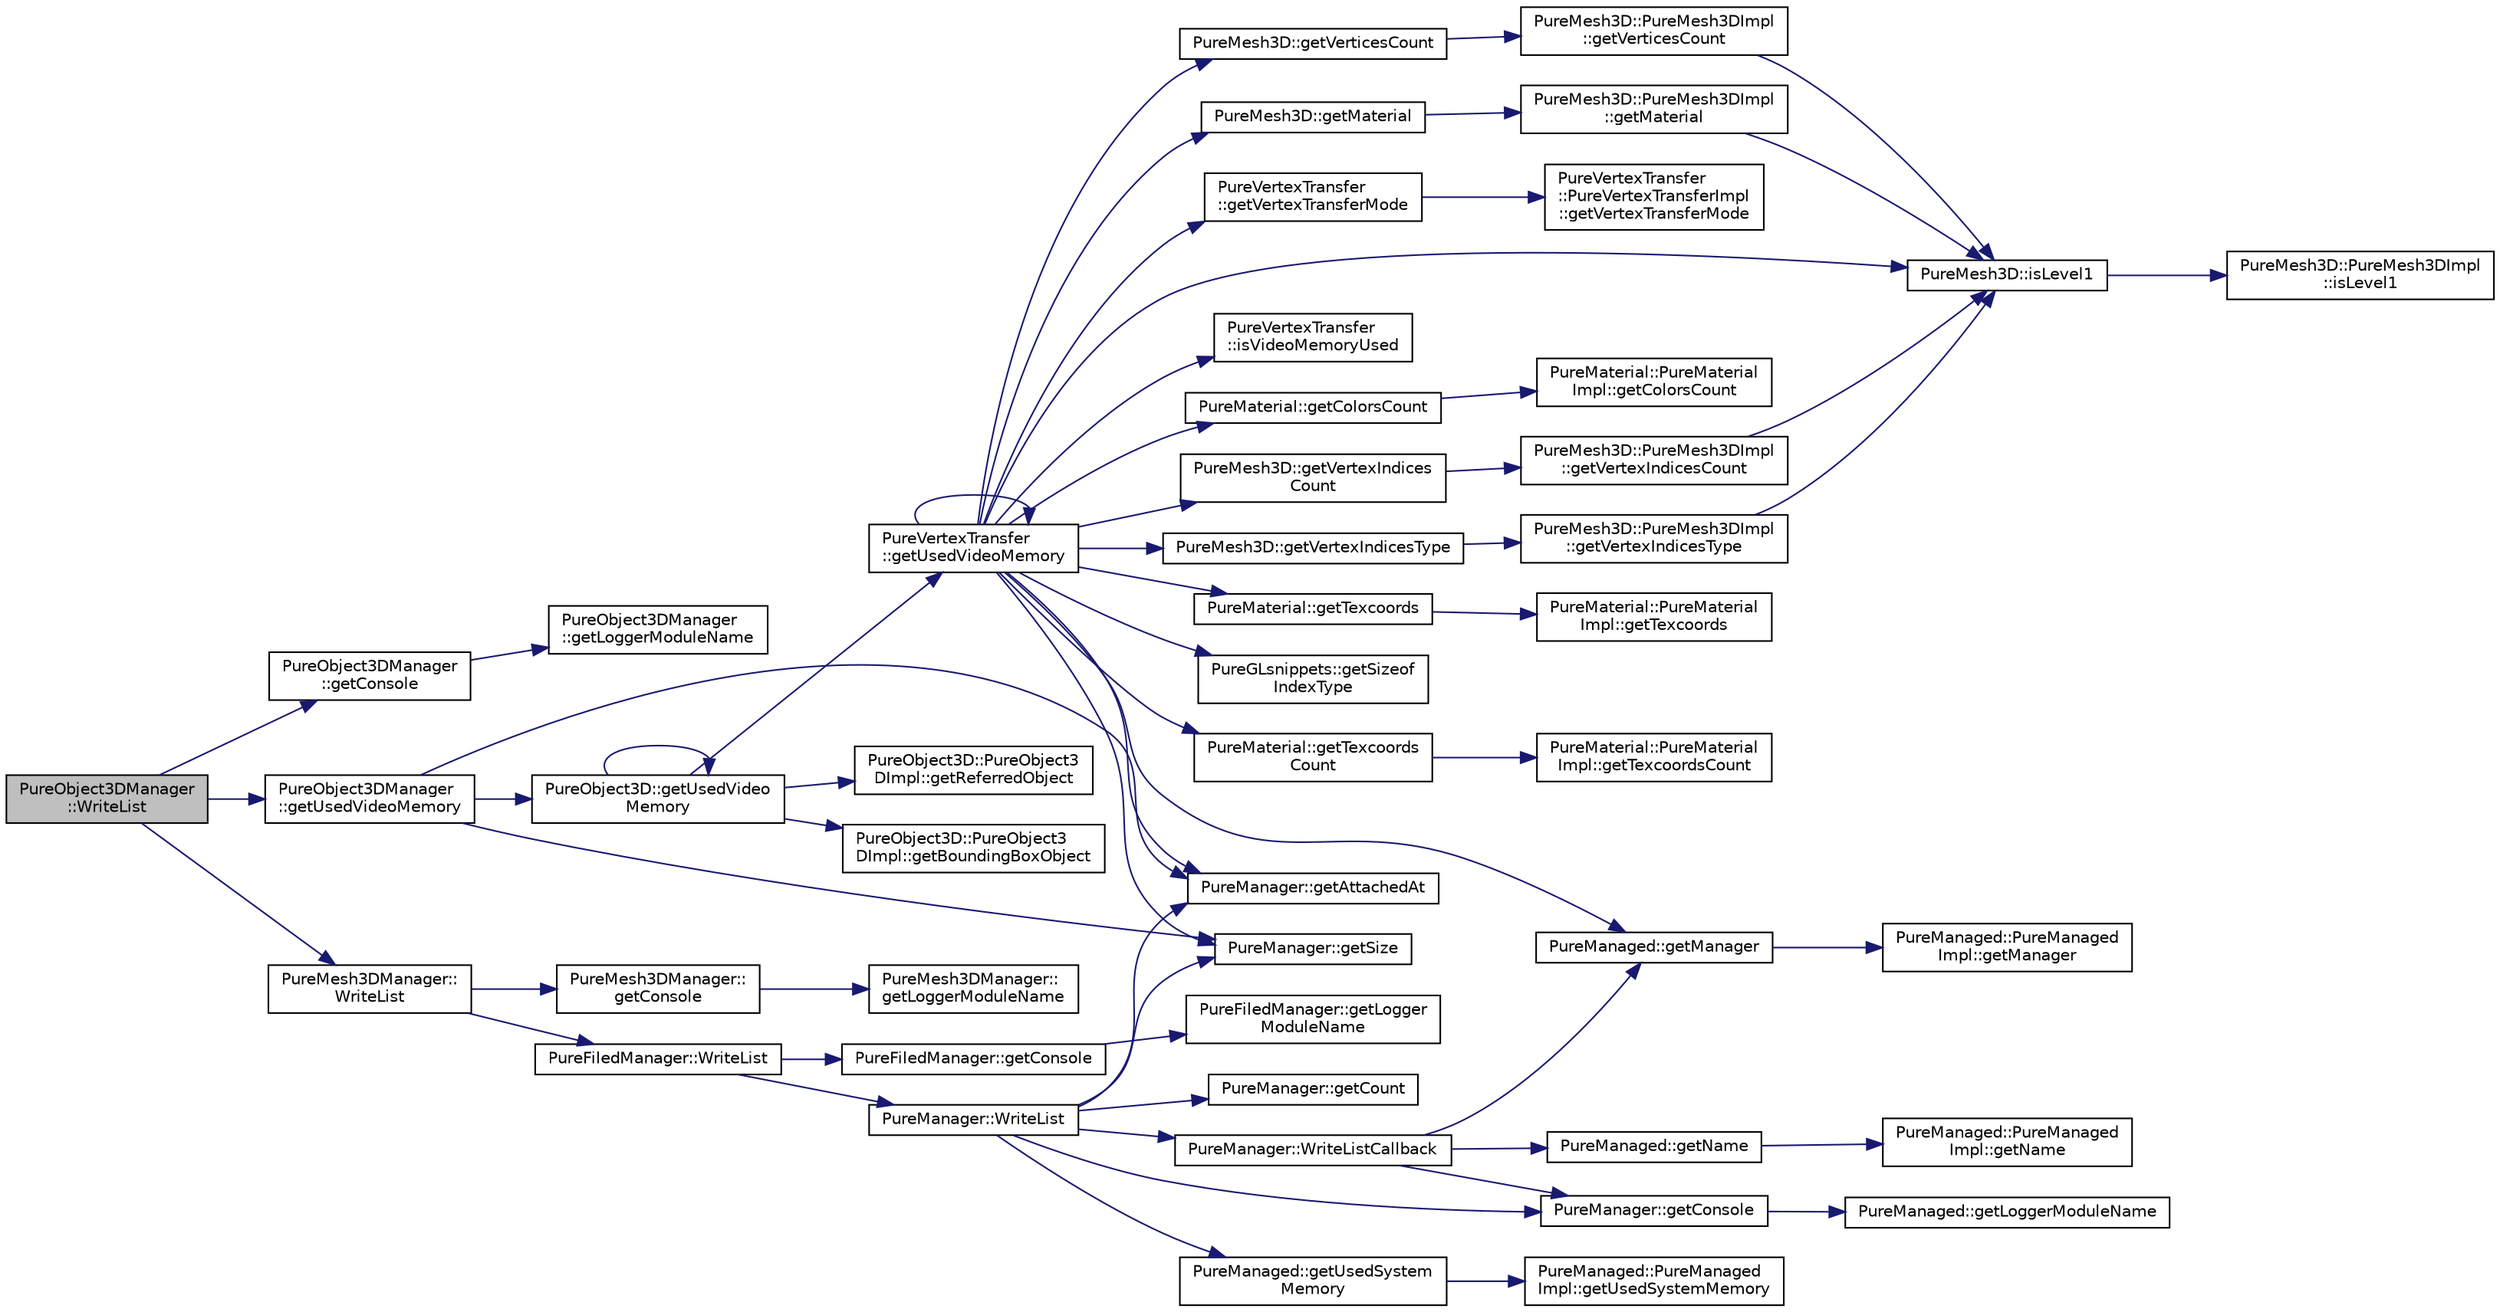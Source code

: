 digraph "PureObject3DManager::WriteList"
{
 // LATEX_PDF_SIZE
  edge [fontname="Helvetica",fontsize="10",labelfontname="Helvetica",labelfontsize="10"];
  node [fontname="Helvetica",fontsize="10",shape=record];
  rankdir="LR";
  Node1 [label="PureObject3DManager\l::WriteList",height=0.2,width=0.4,color="black", fillcolor="grey75", style="filled", fontcolor="black",tooltip="From PureMesh3DManager, adding logging vertex transfer and object data, including some occlusion quer..."];
  Node1 -> Node2 [color="midnightblue",fontsize="10",style="solid",fontname="Helvetica"];
  Node2 [label="PureObject3DManager\l::getConsole",height=0.2,width=0.4,color="black", fillcolor="white", style="filled",URL="$class_pure_object3_d_manager.html#afb94a1dfb3075ce854524df521449151",tooltip="Returns access to console preset with logger module name as this class."];
  Node2 -> Node3 [color="midnightblue",fontsize="10",style="solid",fontname="Helvetica"];
  Node3 [label="PureObject3DManager\l::getLoggerModuleName",height=0.2,width=0.4,color="black", fillcolor="white", style="filled",URL="$class_pure_object3_d_manager.html#a592db0634ee49d57ef17db4cdc07a3b7",tooltip="Returns the logger module name of this class."];
  Node1 -> Node4 [color="midnightblue",fontsize="10",style="solid",fontname="Helvetica"];
  Node4 [label="PureObject3DManager\l::getUsedVideoMemory",height=0.2,width=0.4,color="black", fillcolor="white", style="filled",URL="$class_pure_object3_d_manager.html#afa55c3c5b2eeaf37d9f8f9e730a0fe0d",tooltip="Gets the amount of allocated video memory for all objects owner by this manager."];
  Node4 -> Node5 [color="midnightblue",fontsize="10",style="solid",fontname="Helvetica"];
  Node5 [label="PureManager::getAttachedAt",height=0.2,width=0.4,color="black", fillcolor="white", style="filled",URL="$class_pure_manager.html#a9dc649f2708925167bec9d35c5cd1dac",tooltip="Gets the pointer to the managed at the given index."];
  Node4 -> Node6 [color="midnightblue",fontsize="10",style="solid",fontname="Helvetica"];
  Node6 [label="PureManager::getSize",height=0.2,width=0.4,color="black", fillcolor="white", style="filled",URL="$class_pure_manager.html#ab0e16425f31ab0363649bfacdecec94d",tooltip="Gets the number of allocated slots for managed objects; getSize() >= getCount()."];
  Node4 -> Node7 [color="midnightblue",fontsize="10",style="solid",fontname="Helvetica"];
  Node7 [label="PureObject3D::getUsedVideo\lMemory",height=0.2,width=0.4,color="black", fillcolor="white", style="filled",URL="$class_pure_object3_d.html#a5ade8572603164e7954987b22f764560",tooltip="Gets the amount of allocated video memory."];
  Node7 -> Node8 [color="midnightblue",fontsize="10",style="solid",fontname="Helvetica"];
  Node8 [label="PureObject3D::PureObject3\lDImpl::getBoundingBoxObject",height=0.2,width=0.4,color="black", fillcolor="white", style="filled",URL="$class_pure_object3_d_1_1_pure_object3_d_impl.html#a115f9aeb18e8796570c6ff232e6c59cf",tooltip=" "];
  Node7 -> Node9 [color="midnightblue",fontsize="10",style="solid",fontname="Helvetica"];
  Node9 [label="PureObject3D::PureObject3\lDImpl::getReferredObject",height=0.2,width=0.4,color="black", fillcolor="white", style="filled",URL="$class_pure_object3_d_1_1_pure_object3_d_impl.html#a40d9f6688f4f5c505ca45cb476c36eec",tooltip=" "];
  Node7 -> Node7 [color="midnightblue",fontsize="10",style="solid",fontname="Helvetica"];
  Node7 -> Node10 [color="midnightblue",fontsize="10",style="solid",fontname="Helvetica"];
  Node10 [label="PureVertexTransfer\l::getUsedVideoMemory",height=0.2,width=0.4,color="black", fillcolor="white", style="filled",URL="$class_pure_vertex_transfer.html#aec78156769eec9dd67388fe423d3b7ec",tooltip="Gets the amount of allocated video memory."];
  Node10 -> Node5 [color="midnightblue",fontsize="10",style="solid",fontname="Helvetica"];
  Node10 -> Node11 [color="midnightblue",fontsize="10",style="solid",fontname="Helvetica"];
  Node11 [label="PureMaterial::getColorsCount",height=0.2,width=0.4,color="black", fillcolor="white", style="filled",URL="$class_pure_material.html#a4d4ee8ec3453d5b7504356d8ec843d00",tooltip="Gets the number of colors on the specified level."];
  Node11 -> Node12 [color="midnightblue",fontsize="10",style="solid",fontname="Helvetica"];
  Node12 [label="PureMaterial::PureMaterial\lImpl::getColorsCount",height=0.2,width=0.4,color="black", fillcolor="white", style="filled",URL="$class_pure_material_1_1_pure_material_impl.html#a45f60899cbe5195a48bc5bc76fa67e63",tooltip=" "];
  Node10 -> Node13 [color="midnightblue",fontsize="10",style="solid",fontname="Helvetica"];
  Node13 [label="PureManaged::getManager",height=0.2,width=0.4,color="black", fillcolor="white", style="filled",URL="$class_pure_managed.html#abdbf454069faf3fd78488df29fe285a8",tooltip="Gets the manager of the managed."];
  Node13 -> Node14 [color="midnightblue",fontsize="10",style="solid",fontname="Helvetica"];
  Node14 [label="PureManaged::PureManaged\lImpl::getManager",height=0.2,width=0.4,color="black", fillcolor="white", style="filled",URL="$class_pure_managed_1_1_pure_managed_impl.html#a1af18a911778e18937830e8a6a884679",tooltip="Gets the manager of the managed."];
  Node10 -> Node15 [color="midnightblue",fontsize="10",style="solid",fontname="Helvetica"];
  Node15 [label="PureMesh3D::getMaterial",height=0.2,width=0.4,color="black", fillcolor="white", style="filled",URL="$class_pure_mesh3_d.html#a5a24f2851af802c62d43f211828302ce",tooltip="Gets the material."];
  Node15 -> Node16 [color="midnightblue",fontsize="10",style="solid",fontname="Helvetica"];
  Node16 [label="PureMesh3D::PureMesh3DImpl\l::getMaterial",height=0.2,width=0.4,color="black", fillcolor="white", style="filled",URL="$class_pure_mesh3_d_1_1_pure_mesh3_d_impl.html#aee17b7f49111f4bb38ae444338ae445f",tooltip=" "];
  Node16 -> Node17 [color="midnightblue",fontsize="10",style="solid",fontname="Helvetica"];
  Node17 [label="PureMesh3D::isLevel1",height=0.2,width=0.4,color="black", fillcolor="white", style="filled",URL="$class_pure_mesh3_d.html#a5994d09a83ab409a273eeffff3d6b105",tooltip="Tells if the mesh is a level-1 parent mesh."];
  Node17 -> Node18 [color="midnightblue",fontsize="10",style="solid",fontname="Helvetica"];
  Node18 [label="PureMesh3D::PureMesh3DImpl\l::isLevel1",height=0.2,width=0.4,color="black", fillcolor="white", style="filled",URL="$class_pure_mesh3_d_1_1_pure_mesh3_d_impl.html#affd18ce4e5530fc032f1eb2d5c03c689",tooltip=" "];
  Node10 -> Node6 [color="midnightblue",fontsize="10",style="solid",fontname="Helvetica"];
  Node10 -> Node19 [color="midnightblue",fontsize="10",style="solid",fontname="Helvetica"];
  Node19 [label="PureGLsnippets::getSizeof\lIndexType",height=0.2,width=0.4,color="black", fillcolor="white", style="filled",URL="$class_pure_g_lsnippets.html#a31230932d123f7cd4816e34c2062ead7",tooltip="Returns the size in Bytes of the given OpenGL index type."];
  Node10 -> Node20 [color="midnightblue",fontsize="10",style="solid",fontname="Helvetica"];
  Node20 [label="PureMaterial::getTexcoords",height=0.2,width=0.4,color="black", fillcolor="white", style="filled",URL="$class_pure_material.html#a09301364e08d4136111f69937028d4cc",tooltip="Gets the pointer to texture coordinates on the specified level."];
  Node20 -> Node21 [color="midnightblue",fontsize="10",style="solid",fontname="Helvetica"];
  Node21 [label="PureMaterial::PureMaterial\lImpl::getTexcoords",height=0.2,width=0.4,color="black", fillcolor="white", style="filled",URL="$class_pure_material_1_1_pure_material_impl.html#a958c61c05f731219766190283ef887c2",tooltip=" "];
  Node10 -> Node22 [color="midnightblue",fontsize="10",style="solid",fontname="Helvetica"];
  Node22 [label="PureMaterial::getTexcoords\lCount",height=0.2,width=0.4,color="black", fillcolor="white", style="filled",URL="$class_pure_material.html#a7dea49ee4b91a5a62ea6e6c514ce8351",tooltip="Gets the number of texture coordinates on the specified level."];
  Node22 -> Node23 [color="midnightblue",fontsize="10",style="solid",fontname="Helvetica"];
  Node23 [label="PureMaterial::PureMaterial\lImpl::getTexcoordsCount",height=0.2,width=0.4,color="black", fillcolor="white", style="filled",URL="$class_pure_material_1_1_pure_material_impl.html#ad40d8bfdede9042db146fbf855b26867",tooltip=" "];
  Node10 -> Node10 [color="midnightblue",fontsize="10",style="solid",fontname="Helvetica"];
  Node10 -> Node24 [color="midnightblue",fontsize="10",style="solid",fontname="Helvetica"];
  Node24 [label="PureMesh3D::getVertexIndices\lCount",height=0.2,width=0.4,color="black", fillcolor="white", style="filled",URL="$class_pure_mesh3_d.html#a93642a1526f1150a42da2d968a3950ae",tooltip="Gets the number of total vertex indices."];
  Node24 -> Node25 [color="midnightblue",fontsize="10",style="solid",fontname="Helvetica"];
  Node25 [label="PureMesh3D::PureMesh3DImpl\l::getVertexIndicesCount",height=0.2,width=0.4,color="black", fillcolor="white", style="filled",URL="$class_pure_mesh3_d_1_1_pure_mesh3_d_impl.html#a889e15de6b6c046fbe987b4d3a2d8655",tooltip=" "];
  Node25 -> Node17 [color="midnightblue",fontsize="10",style="solid",fontname="Helvetica"];
  Node10 -> Node26 [color="midnightblue",fontsize="10",style="solid",fontname="Helvetica"];
  Node26 [label="PureMesh3D::getVertexIndicesType",height=0.2,width=0.4,color="black", fillcolor="white", style="filled",URL="$class_pure_mesh3_d.html#a0512bc3059993032c5101125854dc4c1",tooltip="Gets the type of the indices."];
  Node26 -> Node27 [color="midnightblue",fontsize="10",style="solid",fontname="Helvetica"];
  Node27 [label="PureMesh3D::PureMesh3DImpl\l::getVertexIndicesType",height=0.2,width=0.4,color="black", fillcolor="white", style="filled",URL="$class_pure_mesh3_d_1_1_pure_mesh3_d_impl.html#a3d7a7fcf2926ecb86ff1fe31ab61c1da",tooltip=" "];
  Node27 -> Node17 [color="midnightblue",fontsize="10",style="solid",fontname="Helvetica"];
  Node10 -> Node28 [color="midnightblue",fontsize="10",style="solid",fontname="Helvetica"];
  Node28 [label="PureVertexTransfer\l::getVertexTransferMode",height=0.2,width=0.4,color="black", fillcolor="white", style="filled",URL="$class_pure_vertex_transfer.html#ac8d8a6a5d03525627a3a70e3985b5f76",tooltip="Gets vertex transfer mode."];
  Node28 -> Node29 [color="midnightblue",fontsize="10",style="solid",fontname="Helvetica"];
  Node29 [label="PureVertexTransfer\l::PureVertexTransferImpl\l::getVertexTransferMode",height=0.2,width=0.4,color="black", fillcolor="white", style="filled",URL="$class_pure_vertex_transfer_1_1_pure_vertex_transfer_impl.html#a666e2912bce208573b0e0ede5b22e7be",tooltip=" "];
  Node10 -> Node30 [color="midnightblue",fontsize="10",style="solid",fontname="Helvetica"];
  Node30 [label="PureMesh3D::getVerticesCount",height=0.2,width=0.4,color="black", fillcolor="white", style="filled",URL="$class_pure_mesh3_d.html#ae5fc700fc0e53e323551bb0747f3cbb5",tooltip="Gets the number of total vertices."];
  Node30 -> Node31 [color="midnightblue",fontsize="10",style="solid",fontname="Helvetica"];
  Node31 [label="PureMesh3D::PureMesh3DImpl\l::getVerticesCount",height=0.2,width=0.4,color="black", fillcolor="white", style="filled",URL="$class_pure_mesh3_d_1_1_pure_mesh3_d_impl.html#a5e9d6336de9ebb0cf3fbdde156180769",tooltip=" "];
  Node31 -> Node17 [color="midnightblue",fontsize="10",style="solid",fontname="Helvetica"];
  Node10 -> Node17 [color="midnightblue",fontsize="10",style="solid",fontname="Helvetica"];
  Node10 -> Node32 [color="midnightblue",fontsize="10",style="solid",fontname="Helvetica"];
  Node32 [label="PureVertexTransfer\l::isVideoMemoryUsed",height=0.2,width=0.4,color="black", fillcolor="white", style="filled",URL="$class_pure_vertex_transfer.html#a41764057c3febba1dfb0a7cd5a8d67f4",tooltip="Tells whether the given Vertex Transfer Mode uses VRAM."];
  Node1 -> Node33 [color="midnightblue",fontsize="10",style="solid",fontname="Helvetica"];
  Node33 [label="PureMesh3DManager::\lWriteList",height=0.2,width=0.4,color="black", fillcolor="white", style="filled",URL="$class_pure_mesh3_d_manager.html#aa729d367a8cb29fba8c3462f34320abf",tooltip="From PureFiledManager, adding logging mesh data."];
  Node33 -> Node34 [color="midnightblue",fontsize="10",style="solid",fontname="Helvetica"];
  Node34 [label="PureMesh3DManager::\lgetConsole",height=0.2,width=0.4,color="black", fillcolor="white", style="filled",URL="$class_pure_mesh3_d_manager.html#acd3d76e7e8912fb0a2a143570cbb6239",tooltip="Returns access to console preset with logger module name as this class."];
  Node34 -> Node35 [color="midnightblue",fontsize="10",style="solid",fontname="Helvetica"];
  Node35 [label="PureMesh3DManager::\lgetLoggerModuleName",height=0.2,width=0.4,color="black", fillcolor="white", style="filled",URL="$class_pure_mesh3_d_manager.html#aea742676d6dbaa97bc62226550dc88af",tooltip="Returns the logger module name of this class."];
  Node33 -> Node36 [color="midnightblue",fontsize="10",style="solid",fontname="Helvetica"];
  Node36 [label="PureFiledManager::WriteList",height=0.2,width=0.4,color="black", fillcolor="white", style="filled",URL="$class_pure_filed_manager.html#a99fccc88189394ffeb038d42c0ef5bb2",tooltip="From PureManager, adding logging file names."];
  Node36 -> Node37 [color="midnightblue",fontsize="10",style="solid",fontname="Helvetica"];
  Node37 [label="PureFiledManager::getConsole",height=0.2,width=0.4,color="black", fillcolor="white", style="filled",URL="$class_pure_filed_manager.html#a81d0ce6d98ee94f91598d294b550fc8a",tooltip="Returns access to console preset with logger module name as this class."];
  Node37 -> Node38 [color="midnightblue",fontsize="10",style="solid",fontname="Helvetica"];
  Node38 [label="PureFiledManager::getLogger\lModuleName",height=0.2,width=0.4,color="black", fillcolor="white", style="filled",URL="$class_pure_filed_manager.html#af2c265356ee813c96db23297c11158ea",tooltip="Returns the logger module name of this class."];
  Node36 -> Node39 [color="midnightblue",fontsize="10",style="solid",fontname="Helvetica"];
  Node39 [label="PureManager::WriteList",height=0.2,width=0.4,color="black", fillcolor="white", style="filled",URL="$class_pure_manager.html#aab35440bcfe298e92684cf1eb08d14c6",tooltip="Writes a list of managed objects to the console."];
  Node39 -> Node5 [color="midnightblue",fontsize="10",style="solid",fontname="Helvetica"];
  Node39 -> Node40 [color="midnightblue",fontsize="10",style="solid",fontname="Helvetica"];
  Node40 [label="PureManager::getConsole",height=0.2,width=0.4,color="black", fillcolor="white", style="filled",URL="$class_pure_manager.html#a6903c85a1a34bf5f1c0e68514270ed3b",tooltip="Returns access to console preset with logger module name as this class."];
  Node40 -> Node41 [color="midnightblue",fontsize="10",style="solid",fontname="Helvetica"];
  Node41 [label="PureManaged::getLoggerModuleName",height=0.2,width=0.4,color="black", fillcolor="white", style="filled",URL="$class_pure_managed.html#a22a6fdac80028d961cc047117a081c1f",tooltip="Returns the logger module name of this class."];
  Node39 -> Node42 [color="midnightblue",fontsize="10",style="solid",fontname="Helvetica"];
  Node42 [label="PureManager::getCount",height=0.2,width=0.4,color="black", fillcolor="white", style="filled",URL="$class_pure_manager.html#a00243cdb714c13e7a80ad2b4d2640d72",tooltip="Gets the number of managed objects."];
  Node39 -> Node6 [color="midnightblue",fontsize="10",style="solid",fontname="Helvetica"];
  Node39 -> Node43 [color="midnightblue",fontsize="10",style="solid",fontname="Helvetica"];
  Node43 [label="PureManaged::getUsedSystem\lMemory",height=0.2,width=0.4,color="black", fillcolor="white", style="filled",URL="$class_pure_managed.html#a65bca7190eb7ab828982b4c4f3651620",tooltip="Gets the amount of allocated system memory for this managed."];
  Node43 -> Node44 [color="midnightblue",fontsize="10",style="solid",fontname="Helvetica"];
  Node44 [label="PureManaged::PureManaged\lImpl::getUsedSystemMemory",height=0.2,width=0.4,color="black", fillcolor="white", style="filled",URL="$class_pure_managed_1_1_pure_managed_impl.html#a3586dd5d6a8543342f7814593d055b46",tooltip="Gets the amount of allocated system memory for this managed."];
  Node39 -> Node45 [color="midnightblue",fontsize="10",style="solid",fontname="Helvetica"];
  Node45 [label="PureManager::WriteListCallback",height=0.2,width=0.4,color="black", fillcolor="white", style="filled",URL="$class_pure_manager.html#a2f012333e195f609bf263ee38fcac33c",tooltip="WriteList() calls this for every single managed object."];
  Node45 -> Node40 [color="midnightblue",fontsize="10",style="solid",fontname="Helvetica"];
  Node45 -> Node13 [color="midnightblue",fontsize="10",style="solid",fontname="Helvetica"];
  Node45 -> Node46 [color="midnightblue",fontsize="10",style="solid",fontname="Helvetica"];
  Node46 [label="PureManaged::getName",height=0.2,width=0.4,color="black", fillcolor="white", style="filled",URL="$class_pure_managed.html#a74b5976e4f3d08a276624c1068d3b6e4",tooltip="Gets the name."];
  Node46 -> Node47 [color="midnightblue",fontsize="10",style="solid",fontname="Helvetica"];
  Node47 [label="PureManaged::PureManaged\lImpl::getName",height=0.2,width=0.4,color="black", fillcolor="white", style="filled",URL="$class_pure_managed_1_1_pure_managed_impl.html#a9e209d31fd238c35a1b0648acb20d188",tooltip="Gets the name."];
}
